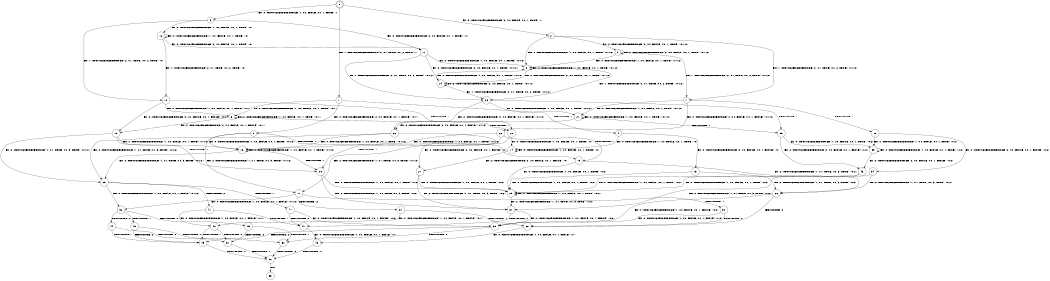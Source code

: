 digraph BCG {
size = "7, 10.5";
center = TRUE;
node [shape = circle];
0 [peripheries = 2];
0 -> 1 [label = "EX !1 !ATOMIC_EXCH_BRANCH (2, +1, TRUE, +0, 2, TRUE) !::"];
0 -> 2 [label = "EX !2 !ATOMIC_EXCH_BRANCH (2, +0, FALSE, +0, 1, TRUE) !::"];
0 -> 3 [label = "EX !0 !ATOMIC_EXCH_BRANCH (1, +0, FALSE, +0, 1, TRUE) !::"];
1 -> 4 [label = "TERMINATE !1"];
1 -> 5 [label = "EX !2 !ATOMIC_EXCH_BRANCH (2, +0, FALSE, +0, 1, FALSE) !:0:1:"];
1 -> 6 [label = "EX !0 !ATOMIC_EXCH_BRANCH (1, +0, FALSE, +0, 1, TRUE) !:0:1:"];
2 -> 7 [label = "EX !1 !ATOMIC_EXCH_BRANCH (2, +1, TRUE, +0, 2, TRUE) !:0:1:2:"];
2 -> 8 [label = "EX !0 !ATOMIC_EXCH_BRANCH (1, +0, FALSE, +0, 1, TRUE) !:0:1:2:"];
2 -> 9 [label = "EX !2 !ATOMIC_EXCH_BRANCH (2, +0, FALSE, +0, 1, TRUE) !:0:1:2:"];
3 -> 10 [label = "EX !1 !ATOMIC_EXCH_BRANCH (2, +1, TRUE, +0, 2, TRUE) !:0:"];
3 -> 11 [label = "EX !2 !ATOMIC_EXCH_BRANCH (2, +0, FALSE, +0, 1, TRUE) !:0:"];
3 -> 12 [label = "EX !0 !ATOMIC_EXCH_BRANCH (1, +0, FALSE, +0, 1, TRUE) !:0:"];
4 -> 13 [label = "EX !2 !ATOMIC_EXCH_BRANCH (2, +0, FALSE, +0, 1, FALSE) !:0:"];
4 -> 14 [label = "EX !0 !ATOMIC_EXCH_BRANCH (1, +0, FALSE, +0, 1, TRUE) !:0:"];
5 -> 15 [label = "TERMINATE !1"];
5 -> 16 [label = "EX !0 !ATOMIC_EXCH_BRANCH (1, +0, FALSE, +0, 1, TRUE) !:0:1:2:"];
5 -> 17 [label = "EX !2 !ATOMIC_EXCH_BRANCH (1, +1, TRUE, +0, 3, TRUE) !:0:1:2:"];
6 -> 18 [label = "TERMINATE !1"];
6 -> 19 [label = "EX !2 !ATOMIC_EXCH_BRANCH (2, +0, FALSE, +0, 1, FALSE) !:0:1:"];
6 -> 6 [label = "EX !0 !ATOMIC_EXCH_BRANCH (1, +0, FALSE, +0, 1, TRUE) !:0:1:"];
7 -> 20 [label = "TERMINATE !1"];
7 -> 21 [label = "EX !0 !ATOMIC_EXCH_BRANCH (1, +0, FALSE, +0, 1, TRUE) !:0:1:2:"];
7 -> 22 [label = "EX !2 !ATOMIC_EXCH_BRANCH (2, +0, FALSE, +0, 1, FALSE) !:0:1:2:"];
8 -> 23 [label = "EX !1 !ATOMIC_EXCH_BRANCH (2, +1, TRUE, +0, 2, TRUE) !:0:1:2:"];
8 -> 24 [label = "EX !2 !ATOMIC_EXCH_BRANCH (2, +0, FALSE, +0, 1, TRUE) !:0:1:2:"];
8 -> 8 [label = "EX !0 !ATOMIC_EXCH_BRANCH (1, +0, FALSE, +0, 1, TRUE) !:0:1:2:"];
9 -> 7 [label = "EX !1 !ATOMIC_EXCH_BRANCH (2, +1, TRUE, +0, 2, TRUE) !:0:1:2:"];
9 -> 8 [label = "EX !0 !ATOMIC_EXCH_BRANCH (1, +0, FALSE, +0, 1, TRUE) !:0:1:2:"];
9 -> 9 [label = "EX !2 !ATOMIC_EXCH_BRANCH (2, +0, FALSE, +0, 1, TRUE) !:0:1:2:"];
10 -> 18 [label = "TERMINATE !1"];
10 -> 19 [label = "EX !2 !ATOMIC_EXCH_BRANCH (2, +0, FALSE, +0, 1, FALSE) !:0:1:"];
10 -> 6 [label = "EX !0 !ATOMIC_EXCH_BRANCH (1, +0, FALSE, +0, 1, TRUE) !:0:1:"];
11 -> 23 [label = "EX !1 !ATOMIC_EXCH_BRANCH (2, +1, TRUE, +0, 2, TRUE) !:0:1:2:"];
11 -> 24 [label = "EX !2 !ATOMIC_EXCH_BRANCH (2, +0, FALSE, +0, 1, TRUE) !:0:1:2:"];
11 -> 8 [label = "EX !0 !ATOMIC_EXCH_BRANCH (1, +0, FALSE, +0, 1, TRUE) !:0:1:2:"];
12 -> 10 [label = "EX !1 !ATOMIC_EXCH_BRANCH (2, +1, TRUE, +0, 2, TRUE) !:0:"];
12 -> 11 [label = "EX !2 !ATOMIC_EXCH_BRANCH (2, +0, FALSE, +0, 1, TRUE) !:0:"];
12 -> 12 [label = "EX !0 !ATOMIC_EXCH_BRANCH (1, +0, FALSE, +0, 1, TRUE) !:0:"];
13 -> 25 [label = "EX !0 !ATOMIC_EXCH_BRANCH (1, +0, FALSE, +0, 1, TRUE) !:0:2:"];
13 -> 26 [label = "EX !2 !ATOMIC_EXCH_BRANCH (1, +1, TRUE, +0, 3, TRUE) !:0:2:"];
14 -> 27 [label = "EX !2 !ATOMIC_EXCH_BRANCH (2, +0, FALSE, +0, 1, FALSE) !:0:"];
14 -> 14 [label = "EX !0 !ATOMIC_EXCH_BRANCH (1, +0, FALSE, +0, 1, TRUE) !:0:"];
15 -> 25 [label = "EX !0 !ATOMIC_EXCH_BRANCH (1, +0, FALSE, +0, 1, TRUE) !:0:2:"];
15 -> 26 [label = "EX !2 !ATOMIC_EXCH_BRANCH (1, +1, TRUE, +0, 3, TRUE) !:0:2:"];
16 -> 28 [label = "TERMINATE !1"];
16 -> 29 [label = "EX !2 !ATOMIC_EXCH_BRANCH (1, +1, TRUE, +0, 3, TRUE) !:0:1:2:"];
16 -> 16 [label = "EX !0 !ATOMIC_EXCH_BRANCH (1, +0, FALSE, +0, 1, TRUE) !:0:1:2:"];
17 -> 30 [label = "TERMINATE !1"];
17 -> 31 [label = "TERMINATE !2"];
17 -> 32 [label = "EX !0 !ATOMIC_EXCH_BRANCH (1, +0, FALSE, +0, 1, FALSE) !:0:1:2:"];
18 -> 27 [label = "EX !2 !ATOMIC_EXCH_BRANCH (2, +0, FALSE, +0, 1, FALSE) !:0:"];
18 -> 14 [label = "EX !0 !ATOMIC_EXCH_BRANCH (1, +0, FALSE, +0, 1, TRUE) !:0:"];
19 -> 28 [label = "TERMINATE !1"];
19 -> 29 [label = "EX !2 !ATOMIC_EXCH_BRANCH (1, +1, TRUE, +0, 3, TRUE) !:0:1:2:"];
19 -> 16 [label = "EX !0 !ATOMIC_EXCH_BRANCH (1, +0, FALSE, +0, 1, TRUE) !:0:1:2:"];
20 -> 33 [label = "EX !0 !ATOMIC_EXCH_BRANCH (1, +0, FALSE, +0, 1, TRUE) !:0:2:"];
20 -> 34 [label = "EX !2 !ATOMIC_EXCH_BRANCH (2, +0, FALSE, +0, 1, FALSE) !:0:2:"];
21 -> 35 [label = "TERMINATE !1"];
21 -> 36 [label = "EX !2 !ATOMIC_EXCH_BRANCH (2, +0, FALSE, +0, 1, FALSE) !:0:1:2:"];
21 -> 21 [label = "EX !0 !ATOMIC_EXCH_BRANCH (1, +0, FALSE, +0, 1, TRUE) !:0:1:2:"];
22 -> 15 [label = "TERMINATE !1"];
22 -> 16 [label = "EX !0 !ATOMIC_EXCH_BRANCH (1, +0, FALSE, +0, 1, TRUE) !:0:1:2:"];
22 -> 17 [label = "EX !2 !ATOMIC_EXCH_BRANCH (1, +1, TRUE, +0, 3, TRUE) !:0:1:2:"];
23 -> 35 [label = "TERMINATE !1"];
23 -> 36 [label = "EX !2 !ATOMIC_EXCH_BRANCH (2, +0, FALSE, +0, 1, FALSE) !:0:1:2:"];
23 -> 21 [label = "EX !0 !ATOMIC_EXCH_BRANCH (1, +0, FALSE, +0, 1, TRUE) !:0:1:2:"];
24 -> 23 [label = "EX !1 !ATOMIC_EXCH_BRANCH (2, +1, TRUE, +0, 2, TRUE) !:0:1:2:"];
24 -> 24 [label = "EX !2 !ATOMIC_EXCH_BRANCH (2, +0, FALSE, +0, 1, TRUE) !:0:1:2:"];
24 -> 8 [label = "EX !0 !ATOMIC_EXCH_BRANCH (1, +0, FALSE, +0, 1, TRUE) !:0:1:2:"];
25 -> 37 [label = "EX !2 !ATOMIC_EXCH_BRANCH (1, +1, TRUE, +0, 3, TRUE) !:0:2:"];
25 -> 25 [label = "EX !0 !ATOMIC_EXCH_BRANCH (1, +0, FALSE, +0, 1, TRUE) !:0:2:"];
26 -> 38 [label = "TERMINATE !2"];
26 -> 39 [label = "EX !0 !ATOMIC_EXCH_BRANCH (1, +0, FALSE, +0, 1, FALSE) !:0:2:"];
27 -> 37 [label = "EX !2 !ATOMIC_EXCH_BRANCH (1, +1, TRUE, +0, 3, TRUE) !:0:2:"];
27 -> 25 [label = "EX !0 !ATOMIC_EXCH_BRANCH (1, +0, FALSE, +0, 1, TRUE) !:0:2:"];
28 -> 37 [label = "EX !2 !ATOMIC_EXCH_BRANCH (1, +1, TRUE, +0, 3, TRUE) !:0:2:"];
28 -> 25 [label = "EX !0 !ATOMIC_EXCH_BRANCH (1, +0, FALSE, +0, 1, TRUE) !:0:2:"];
29 -> 40 [label = "TERMINATE !1"];
29 -> 41 [label = "TERMINATE !2"];
29 -> 32 [label = "EX !0 !ATOMIC_EXCH_BRANCH (1, +0, FALSE, +0, 1, FALSE) !:0:1:2:"];
30 -> 38 [label = "TERMINATE !2"];
30 -> 39 [label = "EX !0 !ATOMIC_EXCH_BRANCH (1, +0, FALSE, +0, 1, FALSE) !:0:2:"];
31 -> 38 [label = "TERMINATE !1"];
31 -> 42 [label = "EX !0 !ATOMIC_EXCH_BRANCH (1, +0, FALSE, +0, 1, FALSE) !:0:1:"];
32 -> 43 [label = "TERMINATE !1"];
32 -> 44 [label = "TERMINATE !2"];
32 -> 45 [label = "TERMINATE !0"];
33 -> 46 [label = "EX !2 !ATOMIC_EXCH_BRANCH (2, +0, FALSE, +0, 1, FALSE) !:0:2:"];
33 -> 33 [label = "EX !0 !ATOMIC_EXCH_BRANCH (1, +0, FALSE, +0, 1, TRUE) !:0:2:"];
34 -> 25 [label = "EX !0 !ATOMIC_EXCH_BRANCH (1, +0, FALSE, +0, 1, TRUE) !:0:2:"];
34 -> 26 [label = "EX !2 !ATOMIC_EXCH_BRANCH (1, +1, TRUE, +0, 3, TRUE) !:0:2:"];
35 -> 46 [label = "EX !2 !ATOMIC_EXCH_BRANCH (2, +0, FALSE, +0, 1, FALSE) !:0:2:"];
35 -> 33 [label = "EX !0 !ATOMIC_EXCH_BRANCH (1, +0, FALSE, +0, 1, TRUE) !:0:2:"];
36 -> 28 [label = "TERMINATE !1"];
36 -> 29 [label = "EX !2 !ATOMIC_EXCH_BRANCH (1, +1, TRUE, +0, 3, TRUE) !:0:1:2:"];
36 -> 16 [label = "EX !0 !ATOMIC_EXCH_BRANCH (1, +0, FALSE, +0, 1, TRUE) !:0:1:2:"];
37 -> 47 [label = "TERMINATE !2"];
37 -> 39 [label = "EX !0 !ATOMIC_EXCH_BRANCH (1, +0, FALSE, +0, 1, FALSE) !:0:2:"];
38 -> 48 [label = "EX !0 !ATOMIC_EXCH_BRANCH (1, +0, FALSE, +0, 1, FALSE) !:0:"];
39 -> 49 [label = "TERMINATE !2"];
39 -> 50 [label = "TERMINATE !0"];
40 -> 47 [label = "TERMINATE !2"];
40 -> 39 [label = "EX !0 !ATOMIC_EXCH_BRANCH (1, +0, FALSE, +0, 1, FALSE) !:0:2:"];
41 -> 47 [label = "TERMINATE !1"];
41 -> 42 [label = "EX !0 !ATOMIC_EXCH_BRANCH (1, +0, FALSE, +0, 1, FALSE) !:0:1:"];
42 -> 49 [label = "TERMINATE !1"];
42 -> 51 [label = "TERMINATE !0"];
43 -> 49 [label = "TERMINATE !2"];
43 -> 50 [label = "TERMINATE !0"];
44 -> 49 [label = "TERMINATE !1"];
44 -> 51 [label = "TERMINATE !0"];
45 -> 50 [label = "TERMINATE !1"];
45 -> 51 [label = "TERMINATE !2"];
46 -> 37 [label = "EX !2 !ATOMIC_EXCH_BRANCH (1, +1, TRUE, +0, 3, TRUE) !:0:2:"];
46 -> 25 [label = "EX !0 !ATOMIC_EXCH_BRANCH (1, +0, FALSE, +0, 1, TRUE) !:0:2:"];
47 -> 48 [label = "EX !0 !ATOMIC_EXCH_BRANCH (1, +0, FALSE, +0, 1, FALSE) !:0:"];
48 -> 52 [label = "TERMINATE !0"];
49 -> 52 [label = "TERMINATE !0"];
50 -> 52 [label = "TERMINATE !2"];
51 -> 52 [label = "TERMINATE !1"];
52 -> 53 [label = "exit"];
}
